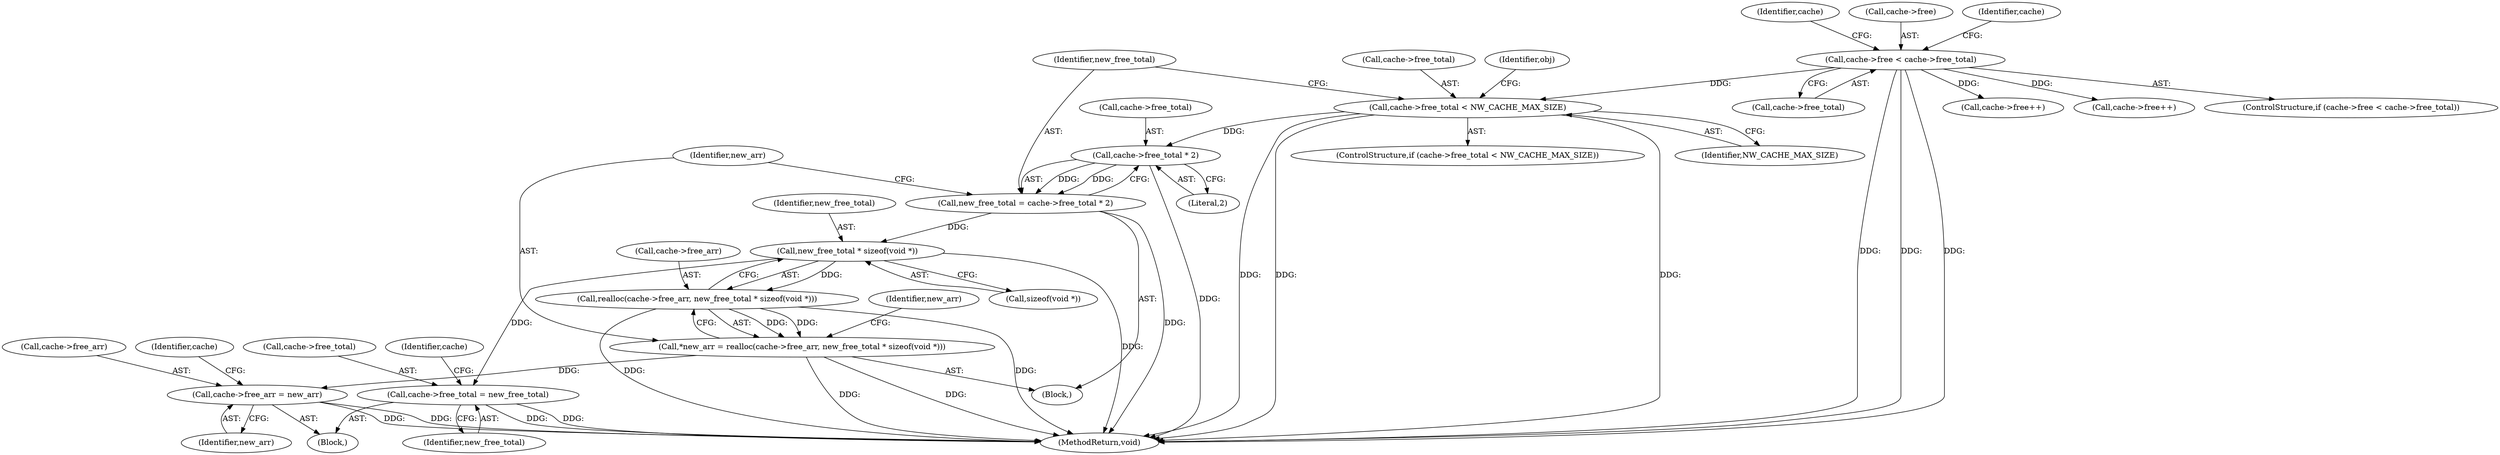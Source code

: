digraph "0_viabtc_exchange_server_4a7c27bfe98f409623d4d857894d017ff0672cc9#diff-515c81af848352583bff286d6224875f_0@API" {
"1000125" [label="(Call,cache->free_total < NW_CACHE_MAX_SIZE)"];
"1000105" [label="(Call,cache->free < cache->free_total)"];
"1000134" [label="(Call,cache->free_total * 2)"];
"1000132" [label="(Call,new_free_total = cache->free_total * 2)"];
"1000146" [label="(Call,new_free_total * sizeof(void *))"];
"1000142" [label="(Call,realloc(cache->free_arr, new_free_total * sizeof(void *)))"];
"1000140" [label="(Call,*new_arr = realloc(cache->free_arr, new_free_total * sizeof(void *)))"];
"1000158" [label="(Call,cache->free_arr = new_arr)"];
"1000153" [label="(Call,cache->free_total = new_free_total)"];
"1000116" [label="(Identifier,cache)"];
"1000130" [label="(Block,)"];
"1000109" [label="(Call,cache->free_total)"];
"1000142" [label="(Call,realloc(cache->free_arr, new_free_total * sizeof(void *)))"];
"1000125" [label="(Call,cache->free_total < NW_CACHE_MAX_SIZE)"];
"1000138" [label="(Literal,2)"];
"1000106" [label="(Call,cache->free)"];
"1000151" [label="(Identifier,new_arr)"];
"1000157" [label="(Identifier,new_free_total)"];
"1000180" [label="(Identifier,obj)"];
"1000166" [label="(Identifier,cache)"];
"1000127" [label="(Identifier,cache)"];
"1000124" [label="(ControlStructure,if (cache->free_total < NW_CACHE_MAX_SIZE))"];
"1000133" [label="(Identifier,new_free_total)"];
"1000118" [label="(Call,cache->free++)"];
"1000141" [label="(Identifier,new_arr)"];
"1000135" [label="(Call,cache->free_total)"];
"1000129" [label="(Identifier,NW_CACHE_MAX_SIZE)"];
"1000147" [label="(Identifier,new_free_total)"];
"1000168" [label="(Call,cache->free++)"];
"1000152" [label="(Block,)"];
"1000159" [label="(Call,cache->free_arr)"];
"1000158" [label="(Call,cache->free_arr = new_arr)"];
"1000181" [label="(MethodReturn,void)"];
"1000134" [label="(Call,cache->free_total * 2)"];
"1000148" [label="(Call,sizeof(void *))"];
"1000154" [label="(Call,cache->free_total)"];
"1000143" [label="(Call,cache->free_arr)"];
"1000162" [label="(Identifier,new_arr)"];
"1000160" [label="(Identifier,cache)"];
"1000126" [label="(Call,cache->free_total)"];
"1000104" [label="(ControlStructure,if (cache->free < cache->free_total))"];
"1000132" [label="(Call,new_free_total = cache->free_total * 2)"];
"1000146" [label="(Call,new_free_total * sizeof(void *))"];
"1000153" [label="(Call,cache->free_total = new_free_total)"];
"1000105" [label="(Call,cache->free < cache->free_total)"];
"1000140" [label="(Call,*new_arr = realloc(cache->free_arr, new_free_total * sizeof(void *)))"];
"1000125" -> "1000124"  [label="AST: "];
"1000125" -> "1000129"  [label="CFG: "];
"1000126" -> "1000125"  [label="AST: "];
"1000129" -> "1000125"  [label="AST: "];
"1000133" -> "1000125"  [label="CFG: "];
"1000180" -> "1000125"  [label="CFG: "];
"1000125" -> "1000181"  [label="DDG: "];
"1000125" -> "1000181"  [label="DDG: "];
"1000125" -> "1000181"  [label="DDG: "];
"1000105" -> "1000125"  [label="DDG: "];
"1000125" -> "1000134"  [label="DDG: "];
"1000105" -> "1000104"  [label="AST: "];
"1000105" -> "1000109"  [label="CFG: "];
"1000106" -> "1000105"  [label="AST: "];
"1000109" -> "1000105"  [label="AST: "];
"1000116" -> "1000105"  [label="CFG: "];
"1000127" -> "1000105"  [label="CFG: "];
"1000105" -> "1000181"  [label="DDG: "];
"1000105" -> "1000181"  [label="DDG: "];
"1000105" -> "1000181"  [label="DDG: "];
"1000105" -> "1000118"  [label="DDG: "];
"1000105" -> "1000168"  [label="DDG: "];
"1000134" -> "1000132"  [label="AST: "];
"1000134" -> "1000138"  [label="CFG: "];
"1000135" -> "1000134"  [label="AST: "];
"1000138" -> "1000134"  [label="AST: "];
"1000132" -> "1000134"  [label="CFG: "];
"1000134" -> "1000181"  [label="DDG: "];
"1000134" -> "1000132"  [label="DDG: "];
"1000134" -> "1000132"  [label="DDG: "];
"1000132" -> "1000130"  [label="AST: "];
"1000133" -> "1000132"  [label="AST: "];
"1000141" -> "1000132"  [label="CFG: "];
"1000132" -> "1000181"  [label="DDG: "];
"1000132" -> "1000146"  [label="DDG: "];
"1000146" -> "1000142"  [label="AST: "];
"1000146" -> "1000148"  [label="CFG: "];
"1000147" -> "1000146"  [label="AST: "];
"1000148" -> "1000146"  [label="AST: "];
"1000142" -> "1000146"  [label="CFG: "];
"1000146" -> "1000181"  [label="DDG: "];
"1000146" -> "1000142"  [label="DDG: "];
"1000146" -> "1000153"  [label="DDG: "];
"1000142" -> "1000140"  [label="AST: "];
"1000143" -> "1000142"  [label="AST: "];
"1000140" -> "1000142"  [label="CFG: "];
"1000142" -> "1000181"  [label="DDG: "];
"1000142" -> "1000181"  [label="DDG: "];
"1000142" -> "1000140"  [label="DDG: "];
"1000142" -> "1000140"  [label="DDG: "];
"1000140" -> "1000130"  [label="AST: "];
"1000141" -> "1000140"  [label="AST: "];
"1000151" -> "1000140"  [label="CFG: "];
"1000140" -> "1000181"  [label="DDG: "];
"1000140" -> "1000181"  [label="DDG: "];
"1000140" -> "1000158"  [label="DDG: "];
"1000158" -> "1000152"  [label="AST: "];
"1000158" -> "1000162"  [label="CFG: "];
"1000159" -> "1000158"  [label="AST: "];
"1000162" -> "1000158"  [label="AST: "];
"1000166" -> "1000158"  [label="CFG: "];
"1000158" -> "1000181"  [label="DDG: "];
"1000158" -> "1000181"  [label="DDG: "];
"1000153" -> "1000152"  [label="AST: "];
"1000153" -> "1000157"  [label="CFG: "];
"1000154" -> "1000153"  [label="AST: "];
"1000157" -> "1000153"  [label="AST: "];
"1000160" -> "1000153"  [label="CFG: "];
"1000153" -> "1000181"  [label="DDG: "];
"1000153" -> "1000181"  [label="DDG: "];
}
